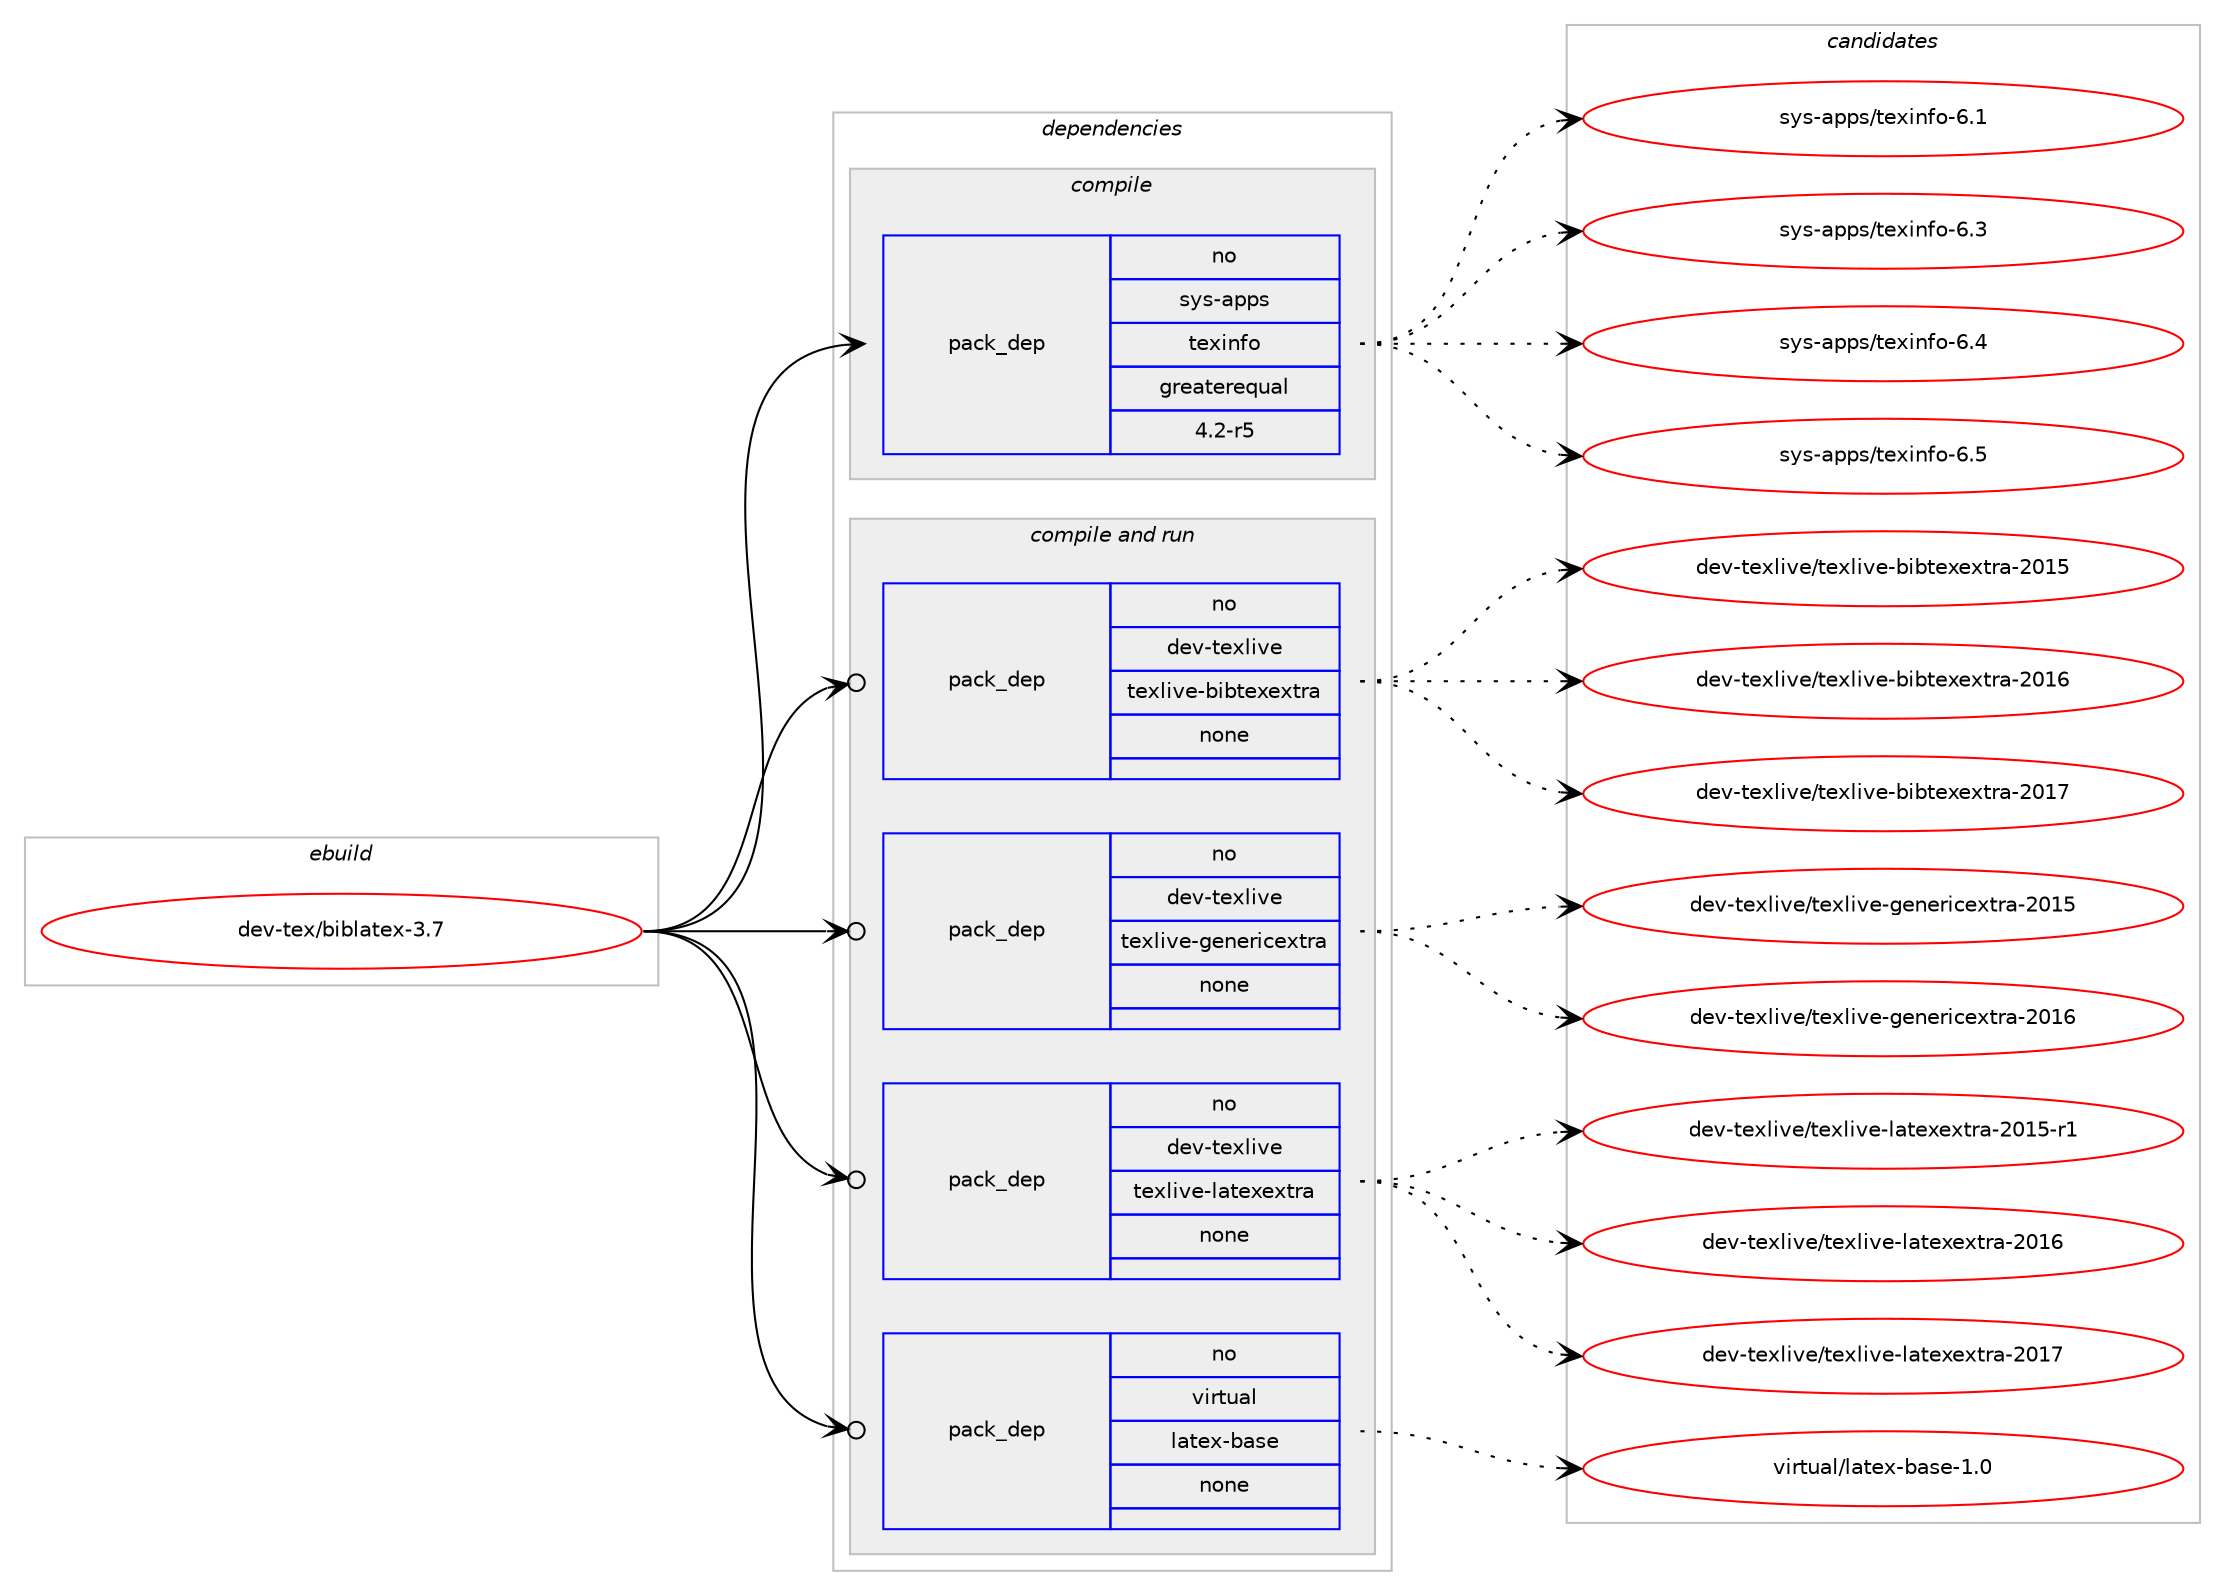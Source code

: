 digraph prolog {

# *************
# Graph options
# *************

newrank=true;
concentrate=true;
compound=true;
graph [rankdir=LR,fontname=Helvetica,fontsize=10,ranksep=1.5];#, ranksep=2.5, nodesep=0.2];
edge  [arrowhead=vee];
node  [fontname=Helvetica,fontsize=10];

# **********
# The ebuild
# **********

subgraph cluster_leftcol {
color=gray;
rank=same;
label=<<i>ebuild</i>>;
id [label="dev-tex/biblatex-3.7", color=red, width=4, href="../dev-tex/biblatex-3.7.svg"];
}

# ****************
# The dependencies
# ****************

subgraph cluster_midcol {
color=gray;
label=<<i>dependencies</i>>;
subgraph cluster_compile {
fillcolor="#eeeeee";
style=filled;
label=<<i>compile</i>>;
subgraph pack198238 {
dependency279514 [label=<<TABLE BORDER="0" CELLBORDER="1" CELLSPACING="0" CELLPADDING="4" WIDTH="220"><TR><TD ROWSPAN="6" CELLPADDING="30">pack_dep</TD></TR><TR><TD WIDTH="110">no</TD></TR><TR><TD>sys-apps</TD></TR><TR><TD>texinfo</TD></TR><TR><TD>greaterequal</TD></TR><TR><TD>4.2-r5</TD></TR></TABLE>>, shape=none, color=blue];
}
id:e -> dependency279514:w [weight=20,style="solid",arrowhead="vee"];
}
subgraph cluster_compileandrun {
fillcolor="#eeeeee";
style=filled;
label=<<i>compile and run</i>>;
subgraph pack198239 {
dependency279515 [label=<<TABLE BORDER="0" CELLBORDER="1" CELLSPACING="0" CELLPADDING="4" WIDTH="220"><TR><TD ROWSPAN="6" CELLPADDING="30">pack_dep</TD></TR><TR><TD WIDTH="110">no</TD></TR><TR><TD>dev-texlive</TD></TR><TR><TD>texlive-bibtexextra</TD></TR><TR><TD>none</TD></TR><TR><TD></TD></TR></TABLE>>, shape=none, color=blue];
}
id:e -> dependency279515:w [weight=20,style="solid",arrowhead="odotvee"];
subgraph pack198240 {
dependency279516 [label=<<TABLE BORDER="0" CELLBORDER="1" CELLSPACING="0" CELLPADDING="4" WIDTH="220"><TR><TD ROWSPAN="6" CELLPADDING="30">pack_dep</TD></TR><TR><TD WIDTH="110">no</TD></TR><TR><TD>dev-texlive</TD></TR><TR><TD>texlive-genericextra</TD></TR><TR><TD>none</TD></TR><TR><TD></TD></TR></TABLE>>, shape=none, color=blue];
}
id:e -> dependency279516:w [weight=20,style="solid",arrowhead="odotvee"];
subgraph pack198241 {
dependency279517 [label=<<TABLE BORDER="0" CELLBORDER="1" CELLSPACING="0" CELLPADDING="4" WIDTH="220"><TR><TD ROWSPAN="6" CELLPADDING="30">pack_dep</TD></TR><TR><TD WIDTH="110">no</TD></TR><TR><TD>dev-texlive</TD></TR><TR><TD>texlive-latexextra</TD></TR><TR><TD>none</TD></TR><TR><TD></TD></TR></TABLE>>, shape=none, color=blue];
}
id:e -> dependency279517:w [weight=20,style="solid",arrowhead="odotvee"];
subgraph pack198242 {
dependency279518 [label=<<TABLE BORDER="0" CELLBORDER="1" CELLSPACING="0" CELLPADDING="4" WIDTH="220"><TR><TD ROWSPAN="6" CELLPADDING="30">pack_dep</TD></TR><TR><TD WIDTH="110">no</TD></TR><TR><TD>virtual</TD></TR><TR><TD>latex-base</TD></TR><TR><TD>none</TD></TR><TR><TD></TD></TR></TABLE>>, shape=none, color=blue];
}
id:e -> dependency279518:w [weight=20,style="solid",arrowhead="odotvee"];
}
subgraph cluster_run {
fillcolor="#eeeeee";
style=filled;
label=<<i>run</i>>;
}
}

# **************
# The candidates
# **************

subgraph cluster_choices {
rank=same;
color=gray;
label=<<i>candidates</i>>;

subgraph choice198238 {
color=black;
nodesep=1;
choice11512111545971121121154711610112010511010211145544649 [label="sys-apps/texinfo-6.1", color=red, width=4,href="../sys-apps/texinfo-6.1.svg"];
choice11512111545971121121154711610112010511010211145544651 [label="sys-apps/texinfo-6.3", color=red, width=4,href="../sys-apps/texinfo-6.3.svg"];
choice11512111545971121121154711610112010511010211145544652 [label="sys-apps/texinfo-6.4", color=red, width=4,href="../sys-apps/texinfo-6.4.svg"];
choice11512111545971121121154711610112010511010211145544653 [label="sys-apps/texinfo-6.5", color=red, width=4,href="../sys-apps/texinfo-6.5.svg"];
dependency279514:e -> choice11512111545971121121154711610112010511010211145544649:w [style=dotted,weight="100"];
dependency279514:e -> choice11512111545971121121154711610112010511010211145544651:w [style=dotted,weight="100"];
dependency279514:e -> choice11512111545971121121154711610112010511010211145544652:w [style=dotted,weight="100"];
dependency279514:e -> choice11512111545971121121154711610112010511010211145544653:w [style=dotted,weight="100"];
}
subgraph choice198239 {
color=black;
nodesep=1;
choice1001011184511610112010810511810147116101120108105118101459810598116101120101120116114974550484953 [label="dev-texlive/texlive-bibtexextra-2015", color=red, width=4,href="../dev-texlive/texlive-bibtexextra-2015.svg"];
choice1001011184511610112010810511810147116101120108105118101459810598116101120101120116114974550484954 [label="dev-texlive/texlive-bibtexextra-2016", color=red, width=4,href="../dev-texlive/texlive-bibtexextra-2016.svg"];
choice1001011184511610112010810511810147116101120108105118101459810598116101120101120116114974550484955 [label="dev-texlive/texlive-bibtexextra-2017", color=red, width=4,href="../dev-texlive/texlive-bibtexextra-2017.svg"];
dependency279515:e -> choice1001011184511610112010810511810147116101120108105118101459810598116101120101120116114974550484953:w [style=dotted,weight="100"];
dependency279515:e -> choice1001011184511610112010810511810147116101120108105118101459810598116101120101120116114974550484954:w [style=dotted,weight="100"];
dependency279515:e -> choice1001011184511610112010810511810147116101120108105118101459810598116101120101120116114974550484955:w [style=dotted,weight="100"];
}
subgraph choice198240 {
color=black;
nodesep=1;
choice10010111845116101120108105118101471161011201081051181014510310111010111410599101120116114974550484953 [label="dev-texlive/texlive-genericextra-2015", color=red, width=4,href="../dev-texlive/texlive-genericextra-2015.svg"];
choice10010111845116101120108105118101471161011201081051181014510310111010111410599101120116114974550484954 [label="dev-texlive/texlive-genericextra-2016", color=red, width=4,href="../dev-texlive/texlive-genericextra-2016.svg"];
dependency279516:e -> choice10010111845116101120108105118101471161011201081051181014510310111010111410599101120116114974550484953:w [style=dotted,weight="100"];
dependency279516:e -> choice10010111845116101120108105118101471161011201081051181014510310111010111410599101120116114974550484954:w [style=dotted,weight="100"];
}
subgraph choice198241 {
color=black;
nodesep=1;
choice100101118451161011201081051181014711610112010810511810145108971161011201011201161149745504849534511449 [label="dev-texlive/texlive-latexextra-2015-r1", color=red, width=4,href="../dev-texlive/texlive-latexextra-2015-r1.svg"];
choice10010111845116101120108105118101471161011201081051181014510897116101120101120116114974550484954 [label="dev-texlive/texlive-latexextra-2016", color=red, width=4,href="../dev-texlive/texlive-latexextra-2016.svg"];
choice10010111845116101120108105118101471161011201081051181014510897116101120101120116114974550484955 [label="dev-texlive/texlive-latexextra-2017", color=red, width=4,href="../dev-texlive/texlive-latexextra-2017.svg"];
dependency279517:e -> choice100101118451161011201081051181014711610112010810511810145108971161011201011201161149745504849534511449:w [style=dotted,weight="100"];
dependency279517:e -> choice10010111845116101120108105118101471161011201081051181014510897116101120101120116114974550484954:w [style=dotted,weight="100"];
dependency279517:e -> choice10010111845116101120108105118101471161011201081051181014510897116101120101120116114974550484955:w [style=dotted,weight="100"];
}
subgraph choice198242 {
color=black;
nodesep=1;
choice11810511411611797108471089711610112045989711510145494648 [label="virtual/latex-base-1.0", color=red, width=4,href="../virtual/latex-base-1.0.svg"];
dependency279518:e -> choice11810511411611797108471089711610112045989711510145494648:w [style=dotted,weight="100"];
}
}

}
